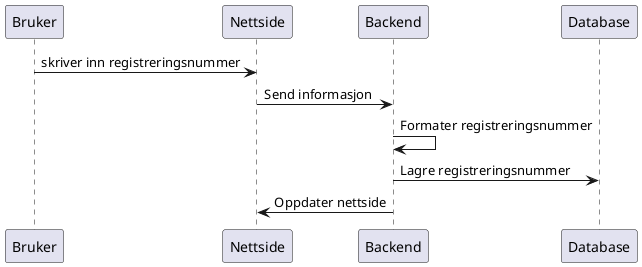 @startuml
Bruker -> Nettside: skriver inn registreringsnummer
Nettside -> Backend: Send informasjon
Backend -> Backend: Formater registreringsnummer
Backend -> Database: Lagre registreringsnummer
Backend -> Nettside: Oppdater nettside
@enduml
